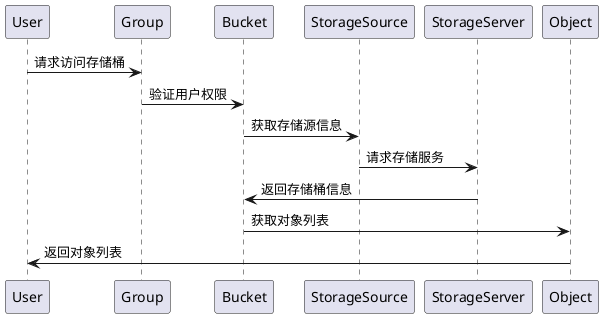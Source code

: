 @startuml sequence-diagram
participant User
participant Group
participant Bucket
participant StorageSource
participant StorageServer
participant Object

User -> Group: 请求访问存储桶
Group -> Bucket: 验证用户权限
Bucket -> StorageSource: 获取存储源信息
StorageSource -> StorageServer: 请求存储服务
StorageServer -> Bucket: 返回存储桶信息
Bucket -> Object: 获取对象列表
Object -> User: 返回对象列表

@enduml